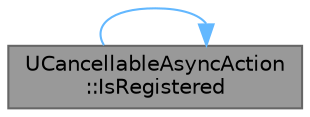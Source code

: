 digraph "UCancellableAsyncAction::IsRegistered"
{
 // INTERACTIVE_SVG=YES
 // LATEX_PDF_SIZE
  bgcolor="transparent";
  edge [fontname=Helvetica,fontsize=10,labelfontname=Helvetica,labelfontsize=10];
  node [fontname=Helvetica,fontsize=10,shape=box,height=0.2,width=0.4];
  rankdir="LR";
  Node1 [id="Node000001",label="UCancellableAsyncAction\l::IsRegistered",height=0.2,width=0.4,color="gray40", fillcolor="grey60", style="filled", fontcolor="black",tooltip="Returns true if this action is registered with a valid game instance."];
  Node1 -> Node1 [id="edge1_Node000001_Node000001",color="steelblue1",style="solid",tooltip=" "];
}
